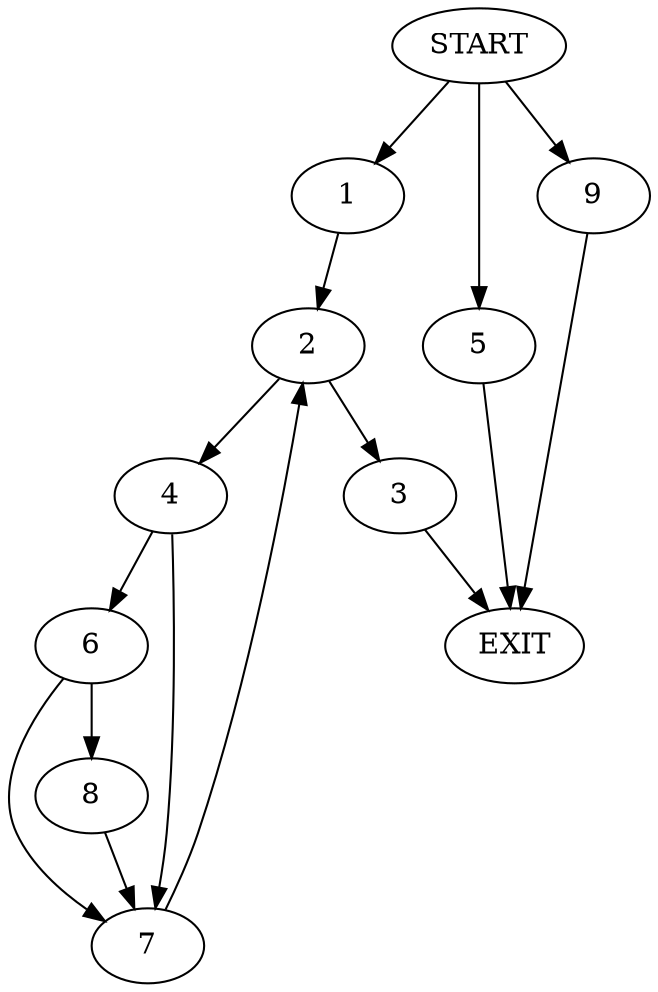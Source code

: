 digraph {
0 [label="START"]
10 [label="EXIT"]
0 -> 1
1 -> 2
2 -> 3
2 -> 4
0 -> 5
5 -> 10
4 -> 6
4 -> 7
3 -> 10
7 -> 2
6 -> 7
6 -> 8
8 -> 7
0 -> 9
9 -> 10
}
